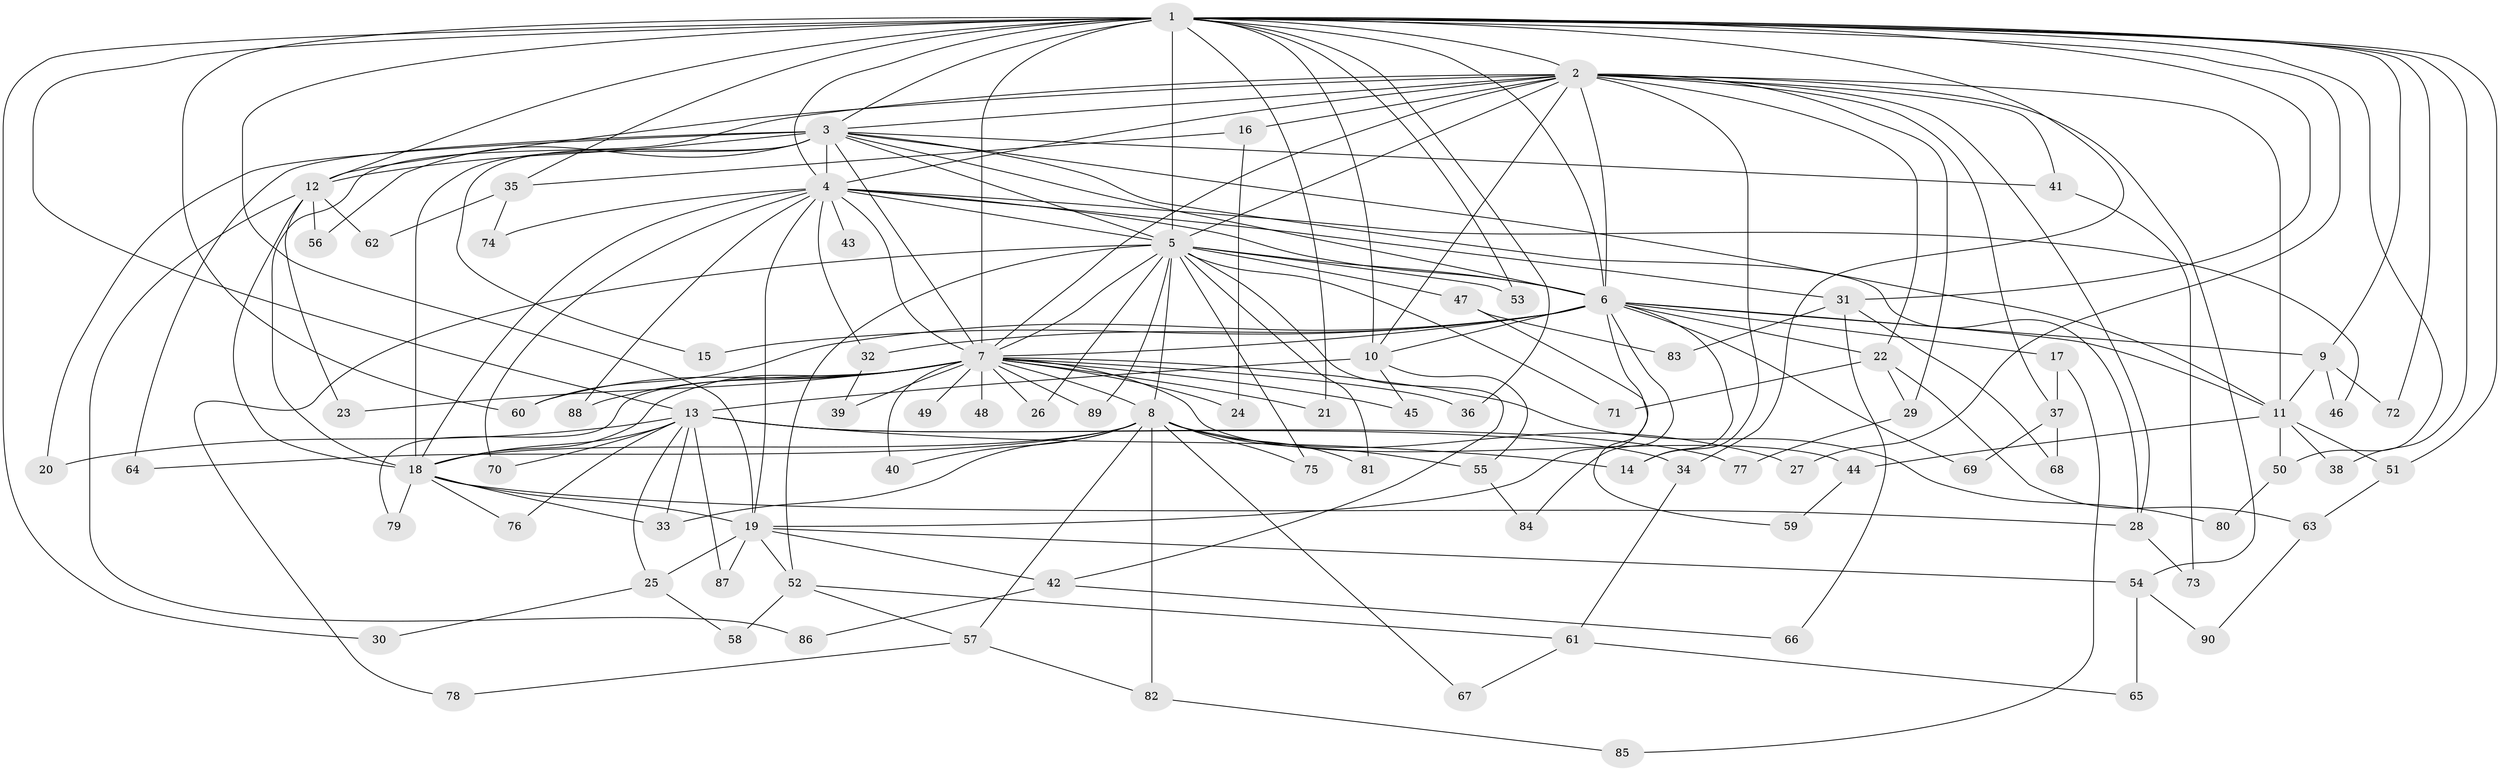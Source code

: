 // original degree distribution, {19: 0.0078125, 25: 0.0078125, 20: 0.015625, 26: 0.0078125, 21: 0.015625, 14: 0.015625, 23: 0.0078125, 34: 0.0078125, 5: 0.03125, 6: 0.015625, 4: 0.1171875, 8: 0.0078125, 12: 0.0078125, 2: 0.5703125, 3: 0.15625, 7: 0.0078125}
// Generated by graph-tools (version 1.1) at 2025/49/03/04/25 22:49:51]
// undirected, 90 vertices, 196 edges
graph export_dot {
  node [color=gray90,style=filled];
  1;
  2;
  3;
  4;
  5;
  6;
  7;
  8;
  9;
  10;
  11;
  12;
  13;
  14;
  15;
  16;
  17;
  18;
  19;
  20;
  21;
  22;
  23;
  24;
  25;
  26;
  27;
  28;
  29;
  30;
  31;
  32;
  33;
  34;
  35;
  36;
  37;
  38;
  39;
  40;
  41;
  42;
  43;
  44;
  45;
  46;
  47;
  48;
  49;
  50;
  51;
  52;
  53;
  54;
  55;
  56;
  57;
  58;
  59;
  60;
  61;
  62;
  63;
  64;
  65;
  66;
  67;
  68;
  69;
  70;
  71;
  72;
  73;
  74;
  75;
  76;
  77;
  78;
  79;
  80;
  81;
  82;
  83;
  84;
  85;
  86;
  87;
  88;
  89;
  90;
  1 -- 2 [weight=2.0];
  1 -- 3 [weight=4.0];
  1 -- 4 [weight=3.0];
  1 -- 5 [weight=4.0];
  1 -- 6 [weight=2.0];
  1 -- 7 [weight=2.0];
  1 -- 9 [weight=1.0];
  1 -- 10 [weight=1.0];
  1 -- 12 [weight=1.0];
  1 -- 13 [weight=1.0];
  1 -- 19 [weight=1.0];
  1 -- 21 [weight=1.0];
  1 -- 27 [weight=1.0];
  1 -- 30 [weight=1.0];
  1 -- 31 [weight=1.0];
  1 -- 34 [weight=1.0];
  1 -- 35 [weight=1.0];
  1 -- 36 [weight=1.0];
  1 -- 38 [weight=1.0];
  1 -- 50 [weight=1.0];
  1 -- 51 [weight=1.0];
  1 -- 53 [weight=1.0];
  1 -- 60 [weight=1.0];
  1 -- 72 [weight=1.0];
  2 -- 3 [weight=2.0];
  2 -- 4 [weight=1.0];
  2 -- 5 [weight=2.0];
  2 -- 6 [weight=1.0];
  2 -- 7 [weight=2.0];
  2 -- 10 [weight=1.0];
  2 -- 11 [weight=1.0];
  2 -- 12 [weight=1.0];
  2 -- 14 [weight=2.0];
  2 -- 16 [weight=1.0];
  2 -- 18 [weight=1.0];
  2 -- 22 [weight=1.0];
  2 -- 28 [weight=1.0];
  2 -- 29 [weight=1.0];
  2 -- 37 [weight=1.0];
  2 -- 41 [weight=1.0];
  2 -- 54 [weight=1.0];
  3 -- 4 [weight=2.0];
  3 -- 5 [weight=4.0];
  3 -- 6 [weight=2.0];
  3 -- 7 [weight=3.0];
  3 -- 11 [weight=2.0];
  3 -- 12 [weight=2.0];
  3 -- 15 [weight=1.0];
  3 -- 18 [weight=15.0];
  3 -- 20 [weight=1.0];
  3 -- 28 [weight=1.0];
  3 -- 41 [weight=1.0];
  3 -- 56 [weight=1.0];
  3 -- 64 [weight=1.0];
  4 -- 5 [weight=3.0];
  4 -- 6 [weight=1.0];
  4 -- 7 [weight=1.0];
  4 -- 18 [weight=2.0];
  4 -- 19 [weight=1.0];
  4 -- 31 [weight=1.0];
  4 -- 32 [weight=1.0];
  4 -- 43 [weight=1.0];
  4 -- 46 [weight=1.0];
  4 -- 70 [weight=1.0];
  4 -- 74 [weight=1.0];
  4 -- 88 [weight=1.0];
  5 -- 6 [weight=3.0];
  5 -- 7 [weight=3.0];
  5 -- 8 [weight=1.0];
  5 -- 26 [weight=1.0];
  5 -- 42 [weight=1.0];
  5 -- 47 [weight=2.0];
  5 -- 52 [weight=1.0];
  5 -- 53 [weight=1.0];
  5 -- 71 [weight=1.0];
  5 -- 75 [weight=1.0];
  5 -- 78 [weight=1.0];
  5 -- 81 [weight=1.0];
  5 -- 89 [weight=1.0];
  6 -- 7 [weight=1.0];
  6 -- 9 [weight=1.0];
  6 -- 10 [weight=1.0];
  6 -- 11 [weight=1.0];
  6 -- 14 [weight=1.0];
  6 -- 15 [weight=1.0];
  6 -- 17 [weight=1.0];
  6 -- 19 [weight=1.0];
  6 -- 22 [weight=1.0];
  6 -- 32 [weight=1.0];
  6 -- 60 [weight=1.0];
  6 -- 69 [weight=1.0];
  6 -- 84 [weight=1.0];
  7 -- 8 [weight=1.0];
  7 -- 18 [weight=4.0];
  7 -- 21 [weight=1.0];
  7 -- 23 [weight=1.0];
  7 -- 24 [weight=1.0];
  7 -- 26 [weight=1.0];
  7 -- 36 [weight=1.0];
  7 -- 39 [weight=1.0];
  7 -- 40 [weight=1.0];
  7 -- 44 [weight=1.0];
  7 -- 45 [weight=1.0];
  7 -- 48 [weight=1.0];
  7 -- 49 [weight=1.0];
  7 -- 60 [weight=1.0];
  7 -- 79 [weight=1.0];
  7 -- 80 [weight=1.0];
  7 -- 88 [weight=1.0];
  7 -- 89 [weight=1.0];
  8 -- 18 [weight=2.0];
  8 -- 27 [weight=1.0];
  8 -- 33 [weight=1.0];
  8 -- 40 [weight=1.0];
  8 -- 55 [weight=1.0];
  8 -- 57 [weight=1.0];
  8 -- 64 [weight=1.0];
  8 -- 67 [weight=1.0];
  8 -- 75 [weight=1.0];
  8 -- 81 [weight=1.0];
  8 -- 82 [weight=1.0];
  9 -- 11 [weight=1.0];
  9 -- 46 [weight=1.0];
  9 -- 72 [weight=1.0];
  10 -- 13 [weight=1.0];
  10 -- 45 [weight=1.0];
  10 -- 55 [weight=1.0];
  11 -- 38 [weight=1.0];
  11 -- 44 [weight=1.0];
  11 -- 50 [weight=1.0];
  11 -- 51 [weight=1.0];
  12 -- 18 [weight=2.0];
  12 -- 23 [weight=1.0];
  12 -- 56 [weight=1.0];
  12 -- 62 [weight=1.0];
  12 -- 86 [weight=1.0];
  13 -- 14 [weight=1.0];
  13 -- 18 [weight=1.0];
  13 -- 20 [weight=1.0];
  13 -- 25 [weight=1.0];
  13 -- 33 [weight=1.0];
  13 -- 34 [weight=1.0];
  13 -- 70 [weight=1.0];
  13 -- 76 [weight=1.0];
  13 -- 77 [weight=1.0];
  13 -- 87 [weight=1.0];
  16 -- 24 [weight=1.0];
  16 -- 35 [weight=1.0];
  17 -- 37 [weight=1.0];
  17 -- 85 [weight=1.0];
  18 -- 19 [weight=1.0];
  18 -- 28 [weight=1.0];
  18 -- 33 [weight=1.0];
  18 -- 76 [weight=1.0];
  18 -- 79 [weight=1.0];
  19 -- 25 [weight=1.0];
  19 -- 42 [weight=1.0];
  19 -- 52 [weight=1.0];
  19 -- 54 [weight=1.0];
  19 -- 87 [weight=1.0];
  22 -- 29 [weight=1.0];
  22 -- 63 [weight=1.0];
  22 -- 71 [weight=1.0];
  25 -- 30 [weight=1.0];
  25 -- 58 [weight=1.0];
  28 -- 73 [weight=1.0];
  29 -- 77 [weight=1.0];
  31 -- 66 [weight=1.0];
  31 -- 68 [weight=1.0];
  31 -- 83 [weight=1.0];
  32 -- 39 [weight=1.0];
  34 -- 61 [weight=1.0];
  35 -- 62 [weight=1.0];
  35 -- 74 [weight=1.0];
  37 -- 68 [weight=1.0];
  37 -- 69 [weight=1.0];
  41 -- 73 [weight=1.0];
  42 -- 66 [weight=1.0];
  42 -- 86 [weight=1.0];
  44 -- 59 [weight=1.0];
  47 -- 59 [weight=1.0];
  47 -- 83 [weight=1.0];
  50 -- 80 [weight=1.0];
  51 -- 63 [weight=1.0];
  52 -- 57 [weight=1.0];
  52 -- 58 [weight=1.0];
  52 -- 61 [weight=1.0];
  54 -- 65 [weight=1.0];
  54 -- 90 [weight=1.0];
  55 -- 84 [weight=1.0];
  57 -- 78 [weight=1.0];
  57 -- 82 [weight=1.0];
  61 -- 65 [weight=1.0];
  61 -- 67 [weight=1.0];
  63 -- 90 [weight=1.0];
  82 -- 85 [weight=1.0];
}
